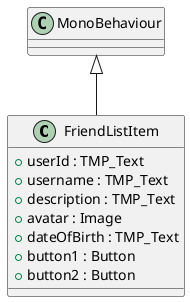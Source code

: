 @startuml
class FriendListItem {
    + userId : TMP_Text
    + username : TMP_Text
    + description : TMP_Text
    + avatar : Image
    + dateOfBirth : TMP_Text
    + button1 : Button
    + button2 : Button
}
MonoBehaviour <|-- FriendListItem
@enduml
